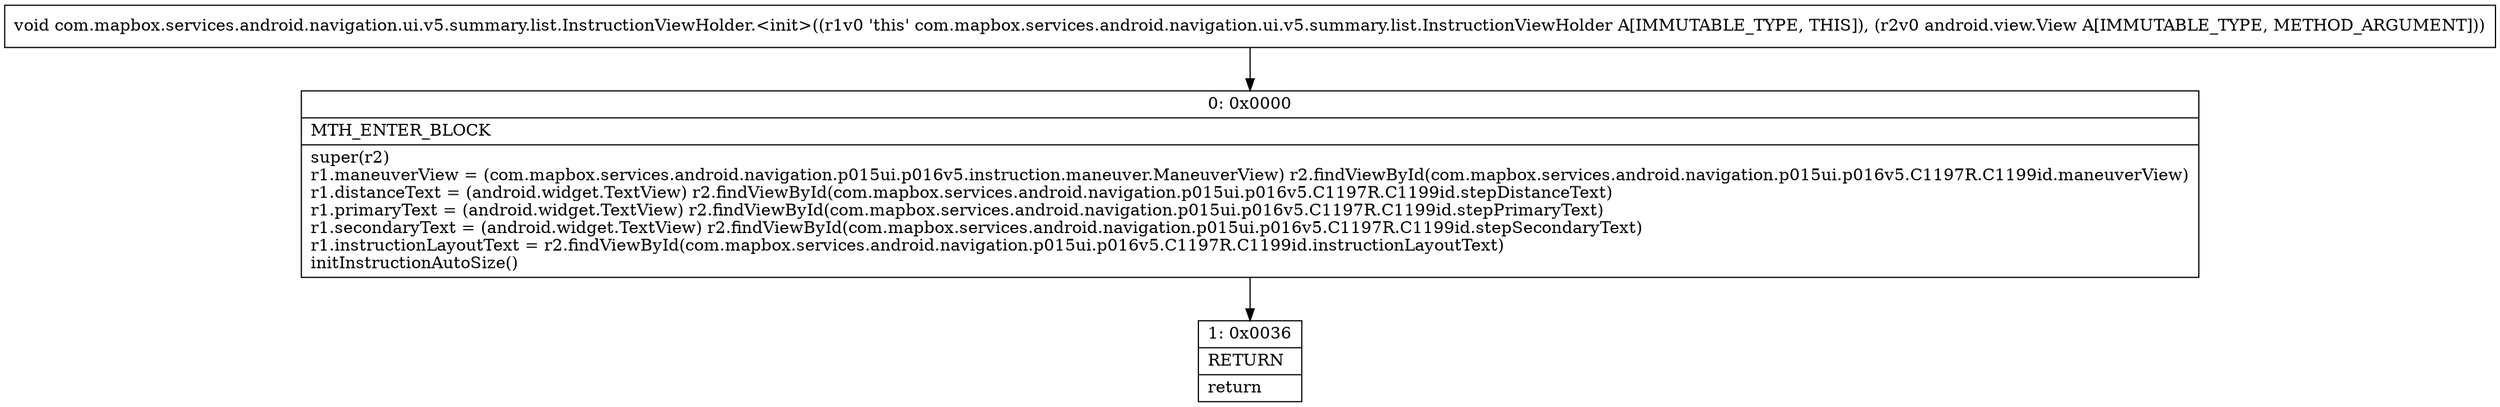 digraph "CFG forcom.mapbox.services.android.navigation.ui.v5.summary.list.InstructionViewHolder.\<init\>(Landroid\/view\/View;)V" {
Node_0 [shape=record,label="{0\:\ 0x0000|MTH_ENTER_BLOCK\l|super(r2)\lr1.maneuverView = (com.mapbox.services.android.navigation.p015ui.p016v5.instruction.maneuver.ManeuverView) r2.findViewById(com.mapbox.services.android.navigation.p015ui.p016v5.C1197R.C1199id.maneuverView)\lr1.distanceText = (android.widget.TextView) r2.findViewById(com.mapbox.services.android.navigation.p015ui.p016v5.C1197R.C1199id.stepDistanceText)\lr1.primaryText = (android.widget.TextView) r2.findViewById(com.mapbox.services.android.navigation.p015ui.p016v5.C1197R.C1199id.stepPrimaryText)\lr1.secondaryText = (android.widget.TextView) r2.findViewById(com.mapbox.services.android.navigation.p015ui.p016v5.C1197R.C1199id.stepSecondaryText)\lr1.instructionLayoutText = r2.findViewById(com.mapbox.services.android.navigation.p015ui.p016v5.C1197R.C1199id.instructionLayoutText)\linitInstructionAutoSize()\l}"];
Node_1 [shape=record,label="{1\:\ 0x0036|RETURN\l|return\l}"];
MethodNode[shape=record,label="{void com.mapbox.services.android.navigation.ui.v5.summary.list.InstructionViewHolder.\<init\>((r1v0 'this' com.mapbox.services.android.navigation.ui.v5.summary.list.InstructionViewHolder A[IMMUTABLE_TYPE, THIS]), (r2v0 android.view.View A[IMMUTABLE_TYPE, METHOD_ARGUMENT])) }"];
MethodNode -> Node_0;
Node_0 -> Node_1;
}

